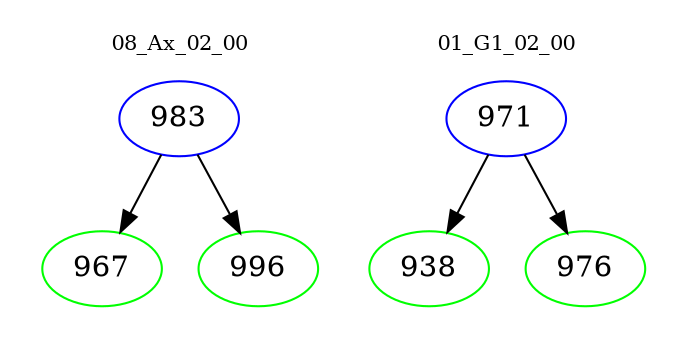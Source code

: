 digraph{
subgraph cluster_0 {
color = white
label = "08_Ax_02_00";
fontsize=10;
T0_983 [label="983", color="blue"]
T0_983 -> T0_967 [color="black"]
T0_967 [label="967", color="green"]
T0_983 -> T0_996 [color="black"]
T0_996 [label="996", color="green"]
}
subgraph cluster_1 {
color = white
label = "01_G1_02_00";
fontsize=10;
T1_971 [label="971", color="blue"]
T1_971 -> T1_938 [color="black"]
T1_938 [label="938", color="green"]
T1_971 -> T1_976 [color="black"]
T1_976 [label="976", color="green"]
}
}
